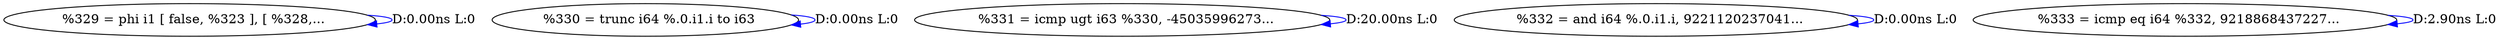 digraph {
Node0x33519b0[label="  %329 = phi i1 [ false, %323 ], [ %328,..."];
Node0x33519b0 -> Node0x33519b0[label="D:0.00ns L:0",color=blue];
Node0x3351a90[label="  %330 = trunc i64 %.0.i1.i to i63"];
Node0x3351a90 -> Node0x3351a90[label="D:0.00ns L:0",color=blue];
Node0x3351b70[label="  %331 = icmp ugt i63 %330, -45035996273..."];
Node0x3351b70 -> Node0x3351b70[label="D:20.00ns L:0",color=blue];
Node0x3351c50[label="  %332 = and i64 %.0.i1.i, 9221120237041..."];
Node0x3351c50 -> Node0x3351c50[label="D:0.00ns L:0",color=blue];
Node0x3351d30[label="  %333 = icmp eq i64 %332, 9218868437227..."];
Node0x3351d30 -> Node0x3351d30[label="D:2.90ns L:0",color=blue];
}
